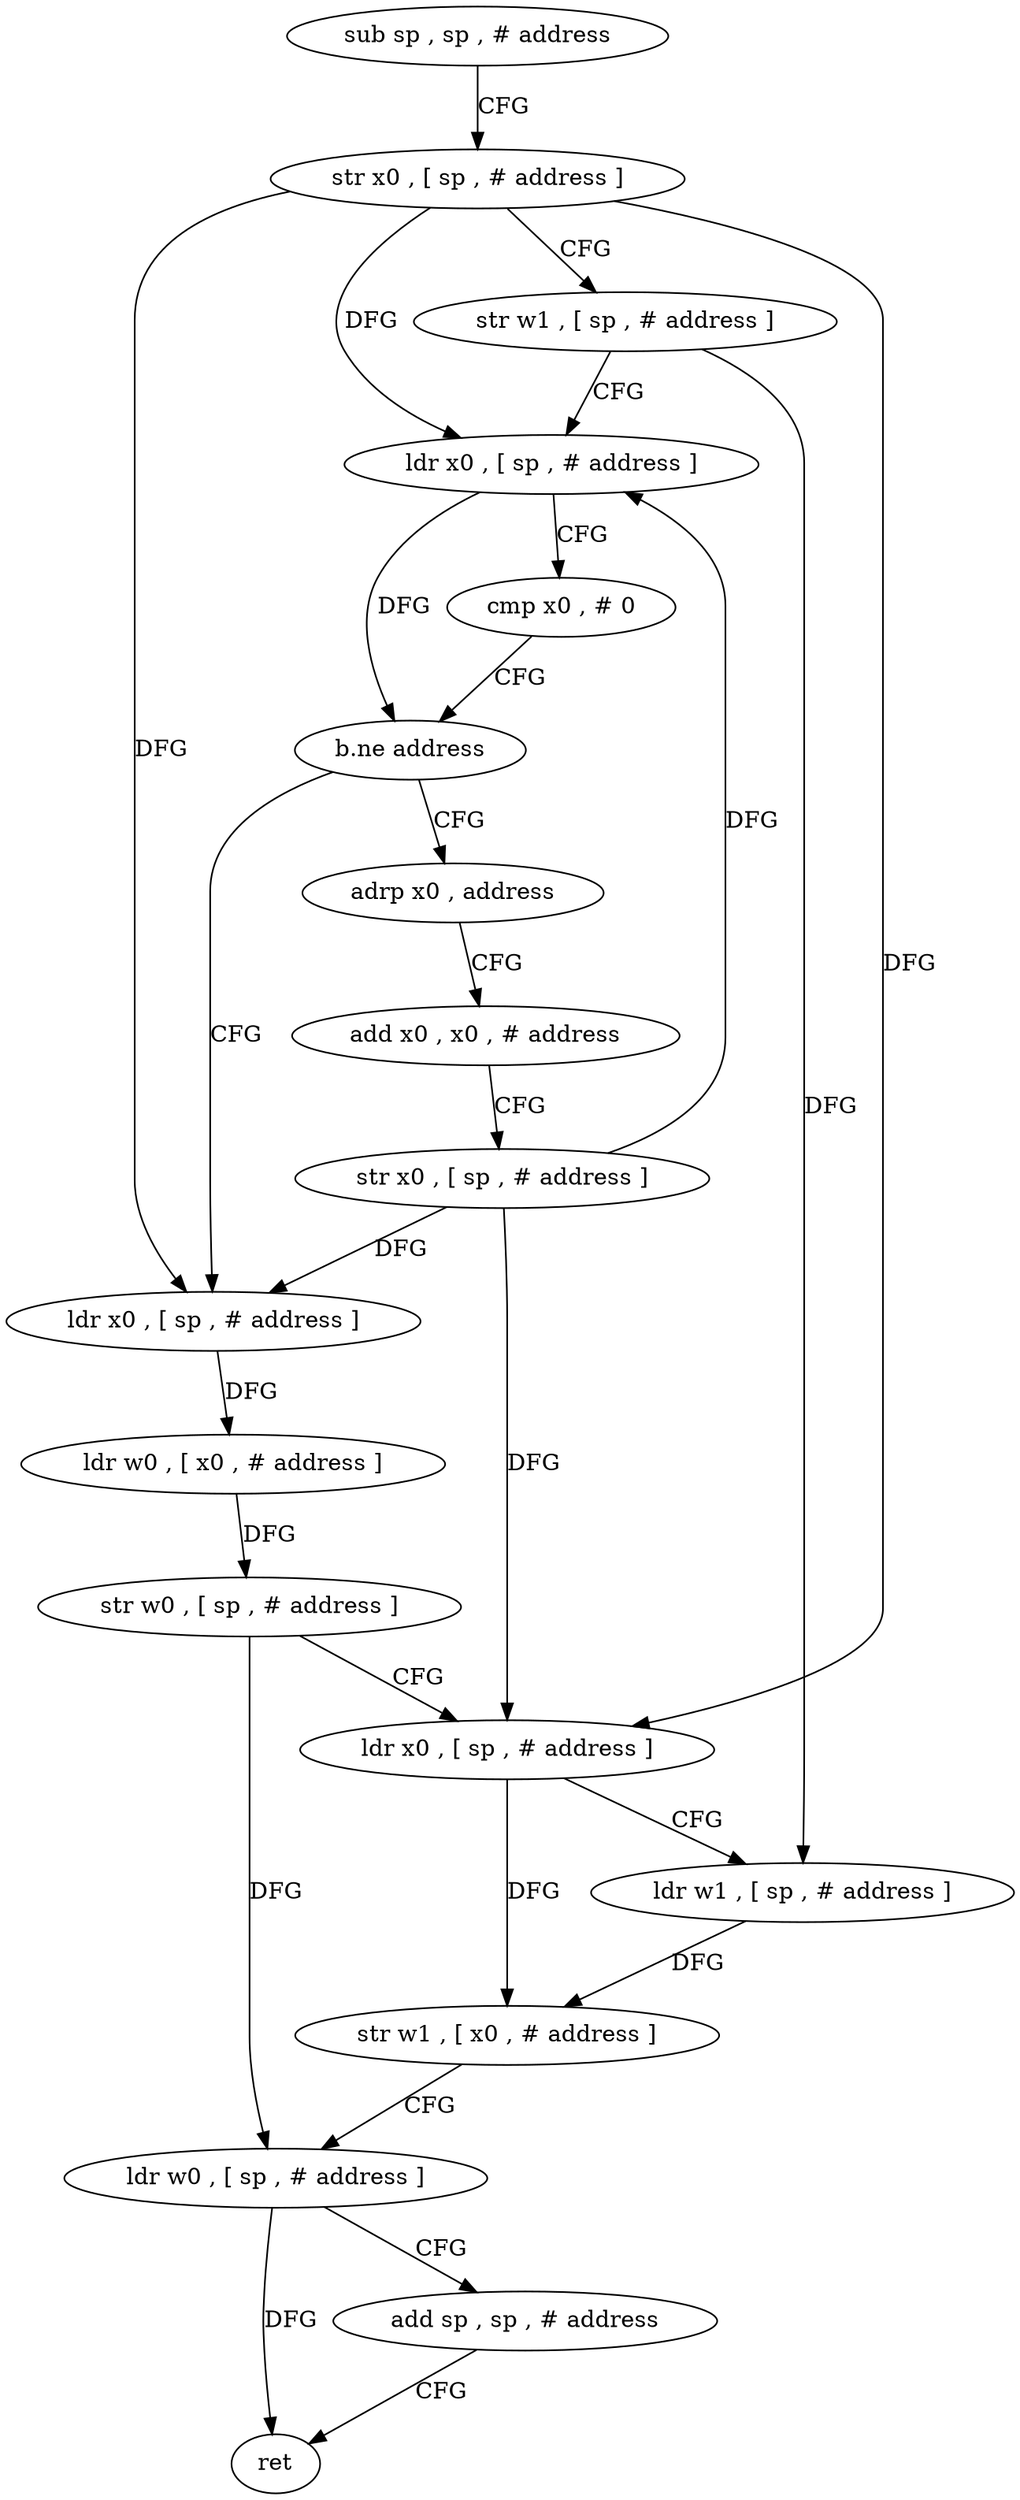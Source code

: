 digraph "func" {
"4374136" [label = "sub sp , sp , # address" ]
"4374140" [label = "str x0 , [ sp , # address ]" ]
"4374144" [label = "str w1 , [ sp , # address ]" ]
"4374148" [label = "ldr x0 , [ sp , # address ]" ]
"4374152" [label = "cmp x0 , # 0" ]
"4374156" [label = "b.ne address" ]
"4374172" [label = "ldr x0 , [ sp , # address ]" ]
"4374160" [label = "adrp x0 , address" ]
"4374176" [label = "ldr w0 , [ x0 , # address ]" ]
"4374180" [label = "str w0 , [ sp , # address ]" ]
"4374184" [label = "ldr x0 , [ sp , # address ]" ]
"4374188" [label = "ldr w1 , [ sp , # address ]" ]
"4374192" [label = "str w1 , [ x0 , # address ]" ]
"4374196" [label = "ldr w0 , [ sp , # address ]" ]
"4374200" [label = "add sp , sp , # address" ]
"4374204" [label = "ret" ]
"4374164" [label = "add x0 , x0 , # address" ]
"4374168" [label = "str x0 , [ sp , # address ]" ]
"4374136" -> "4374140" [ label = "CFG" ]
"4374140" -> "4374144" [ label = "CFG" ]
"4374140" -> "4374148" [ label = "DFG" ]
"4374140" -> "4374172" [ label = "DFG" ]
"4374140" -> "4374184" [ label = "DFG" ]
"4374144" -> "4374148" [ label = "CFG" ]
"4374144" -> "4374188" [ label = "DFG" ]
"4374148" -> "4374152" [ label = "CFG" ]
"4374148" -> "4374156" [ label = "DFG" ]
"4374152" -> "4374156" [ label = "CFG" ]
"4374156" -> "4374172" [ label = "CFG" ]
"4374156" -> "4374160" [ label = "CFG" ]
"4374172" -> "4374176" [ label = "DFG" ]
"4374160" -> "4374164" [ label = "CFG" ]
"4374176" -> "4374180" [ label = "DFG" ]
"4374180" -> "4374184" [ label = "CFG" ]
"4374180" -> "4374196" [ label = "DFG" ]
"4374184" -> "4374188" [ label = "CFG" ]
"4374184" -> "4374192" [ label = "DFG" ]
"4374188" -> "4374192" [ label = "DFG" ]
"4374192" -> "4374196" [ label = "CFG" ]
"4374196" -> "4374200" [ label = "CFG" ]
"4374196" -> "4374204" [ label = "DFG" ]
"4374200" -> "4374204" [ label = "CFG" ]
"4374164" -> "4374168" [ label = "CFG" ]
"4374168" -> "4374172" [ label = "DFG" ]
"4374168" -> "4374148" [ label = "DFG" ]
"4374168" -> "4374184" [ label = "DFG" ]
}
